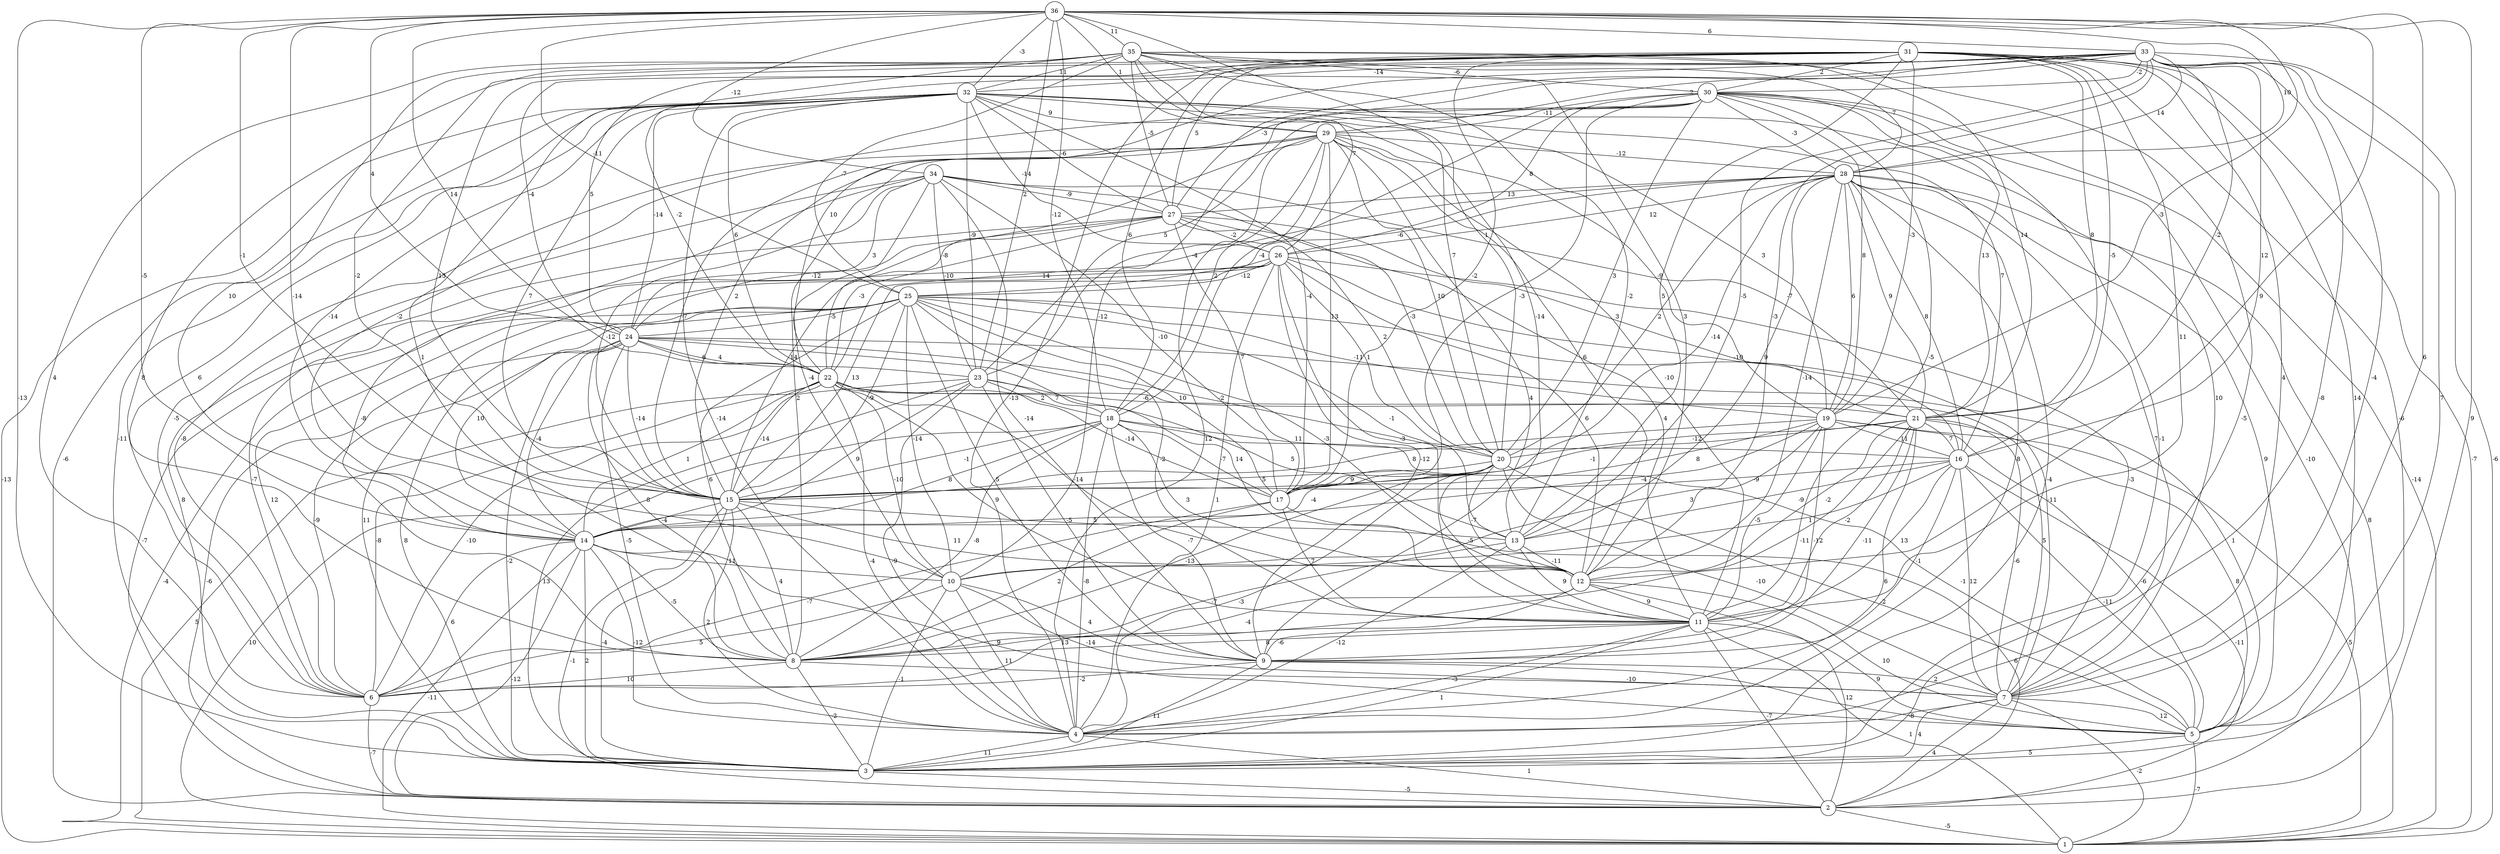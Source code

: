 graph { 
	 fontname="Helvetica,Arial,sans-serif" 
	 node [shape = circle]; 
	 36 -- 2 [label = "9"];
	 36 -- 3 [label = "-13"];
	 36 -- 7 [label = "6"];
	 36 -- 10 [label = "-14"];
	 36 -- 12 [label = "9"];
	 36 -- 14 [label = "-5"];
	 36 -- 15 [label = "-1"];
	 36 -- 18 [label = "-12"];
	 36 -- 19 [label = "-3"];
	 36 -- 20 [label = "1"];
	 36 -- 22 [label = "14"];
	 36 -- 23 [label = "2"];
	 36 -- 24 [label = "4"];
	 36 -- 25 [label = "-11"];
	 36 -- 28 [label = "10"];
	 36 -- 29 [label = "1"];
	 36 -- 32 [label = "-3"];
	 36 -- 33 [label = "6"];
	 36 -- 34 [label = "-12"];
	 36 -- 35 [label = "11"];
	 35 -- 3 [label = "-5"];
	 35 -- 6 [label = "4"];
	 35 -- 12 [label = "3"];
	 35 -- 13 [label = "-2"];
	 35 -- 14 [label = "10"];
	 35 -- 15 [label = "-2"];
	 35 -- 20 [label = "7"];
	 35 -- 21 [label = "14"];
	 35 -- 22 [label = "-2"];
	 35 -- 25 [label = "-7"];
	 35 -- 26 [label = "7"];
	 35 -- 27 [label = "-5"];
	 35 -- 28 [label = "-7"];
	 35 -- 30 [label = "-6"];
	 35 -- 32 [label = "11"];
	 34 -- 6 [label = "-8"];
	 34 -- 8 [label = "-8"];
	 34 -- 9 [label = "-14"];
	 34 -- 10 [label = "-4"];
	 34 -- 15 [label = "-12"];
	 34 -- 17 [label = "-10"];
	 34 -- 20 [label = "-3"];
	 34 -- 21 [label = "-7"];
	 34 -- 23 [label = "-10"];
	 34 -- 24 [label = "3"];
	 34 -- 27 [label = "-9"];
	 33 -- 1 [label = "-6"];
	 33 -- 4 [label = "-8"];
	 33 -- 5 [label = "7"];
	 33 -- 7 [label = "-4"];
	 33 -- 8 [label = "1"];
	 33 -- 10 [label = "-12"];
	 33 -- 12 [label = "-3"];
	 33 -- 13 [label = "-5"];
	 33 -- 16 [label = "12"];
	 33 -- 21 [label = "-2"];
	 33 -- 22 [label = "10"];
	 33 -- 24 [label = "5"];
	 33 -- 27 [label = "-3"];
	 33 -- 28 [label = "14"];
	 33 -- 29 [label = "2"];
	 33 -- 30 [label = "-2"];
	 33 -- 32 [label = "-14"];
	 32 -- 1 [label = "-13"];
	 32 -- 2 [label = "-6"];
	 32 -- 3 [label = "-11"];
	 32 -- 4 [label = "-14"];
	 32 -- 7 [label = "10"];
	 32 -- 8 [label = "6"];
	 32 -- 13 [label = "-14"];
	 32 -- 14 [label = "-14"];
	 32 -- 15 [label = "7"];
	 32 -- 16 [label = "7"];
	 32 -- 17 [label = "-4"];
	 32 -- 19 [label = "3"];
	 32 -- 22 [label = "6"];
	 32 -- 23 [label = "-9"];
	 32 -- 24 [label = "-14"];
	 32 -- 26 [label = "-14"];
	 32 -- 27 [label = "-6"];
	 32 -- 29 [label = "9"];
	 31 -- 1 [label = "-7"];
	 31 -- 3 [label = "-6"];
	 31 -- 4 [label = "-13"];
	 31 -- 5 [label = "14"];
	 31 -- 6 [label = "8"];
	 31 -- 7 [label = "4"];
	 31 -- 11 [label = "11"];
	 31 -- 13 [label = "5"];
	 31 -- 15 [label = "13"];
	 31 -- 16 [label = "-5"];
	 31 -- 17 [label = "-2"];
	 31 -- 18 [label = "6"];
	 31 -- 19 [label = "-3"];
	 31 -- 21 [label = "8"];
	 31 -- 24 [label = "-4"];
	 31 -- 27 [label = "5"];
	 31 -- 30 [label = "2"];
	 30 -- 1 [label = "-14"];
	 30 -- 2 [label = "-10"];
	 30 -- 3 [label = "-1"];
	 30 -- 11 [label = "-5"];
	 30 -- 14 [label = "-2"];
	 30 -- 15 [label = "2"];
	 30 -- 17 [label = "-3"];
	 30 -- 18 [label = "-4"];
	 30 -- 19 [label = "8"];
	 30 -- 20 [label = "3"];
	 30 -- 21 [label = "13"];
	 30 -- 23 [label = "5"];
	 30 -- 26 [label = "8"];
	 30 -- 28 [label = "-3"];
	 30 -- 29 [label = "-11"];
	 29 -- 4 [label = "12"];
	 29 -- 6 [label = "-5"];
	 29 -- 8 [label = "2"];
	 29 -- 9 [label = "4"];
	 29 -- 11 [label = "-10"];
	 29 -- 12 [label = "6"];
	 29 -- 15 [label = "-7"];
	 29 -- 17 [label = "13"];
	 29 -- 18 [label = "2"];
	 29 -- 19 [label = "-9"];
	 29 -- 20 [label = "10"];
	 29 -- 22 [label = "-8"];
	 29 -- 23 [label = "-4"];
	 29 -- 28 [label = "-12"];
	 28 -- 1 [label = "8"];
	 28 -- 3 [label = "-4"];
	 28 -- 4 [label = "8"];
	 28 -- 5 [label = "9"];
	 28 -- 7 [label = "7"];
	 28 -- 12 [label = "-14"];
	 28 -- 13 [label = "9"];
	 28 -- 16 [label = "8"];
	 28 -- 17 [label = "-14"];
	 28 -- 19 [label = "6"];
	 28 -- 20 [label = "2"];
	 28 -- 21 [label = "9"];
	 28 -- 22 [label = "-14"];
	 28 -- 25 [label = "-6"];
	 28 -- 26 [label = "12"];
	 28 -- 27 [label = "13"];
	 27 -- 3 [label = "8"];
	 27 -- 11 [label = "4"];
	 27 -- 15 [label = "14"];
	 27 -- 17 [label = "7"];
	 27 -- 20 [label = "2"];
	 27 -- 21 [label = "3"];
	 27 -- 22 [label = "-3"];
	 27 -- 24 [label = "-12"];
	 27 -- 26 [label = "-2"];
	 26 -- 2 [label = "-7"];
	 26 -- 3 [label = "11"];
	 26 -- 4 [label = "1"];
	 26 -- 6 [label = "-7"];
	 26 -- 7 [label = "-3"];
	 26 -- 9 [label = "-12"];
	 26 -- 11 [label = "-3"];
	 26 -- 12 [label = "6"];
	 26 -- 15 [label = "13"];
	 26 -- 16 [label = "-10"];
	 26 -- 20 [label = "1"];
	 26 -- 25 [label = "-12"];
	 25 -- 1 [label = "-4"];
	 25 -- 3 [label = "8"];
	 25 -- 6 [label = "12"];
	 25 -- 7 [label = "-11"];
	 25 -- 8 [label = "6"];
	 25 -- 9 [label = "5"];
	 25 -- 10 [label = "-14"];
	 25 -- 11 [label = "-2"];
	 25 -- 12 [label = "-3"];
	 25 -- 13 [label = "-1"];
	 25 -- 14 [label = "10"];
	 25 -- 15 [label = "-9"];
	 25 -- 17 [label = "10"];
	 25 -- 19 [label = "-11"];
	 25 -- 24 [label = "-5"];
	 24 -- 2 [label = "-6"];
	 24 -- 3 [label = "-2"];
	 24 -- 4 [label = "-5"];
	 24 -- 5 [label = "1"];
	 24 -- 6 [label = "-9"];
	 24 -- 8 [label = "8"];
	 24 -- 12 [label = "14"];
	 24 -- 14 [label = "-4"];
	 24 -- 15 [label = "-14"];
	 24 -- 20 [label = "-2"];
	 24 -- 22 [label = "6"];
	 24 -- 23 [label = "4"];
	 23 -- 3 [label = "13"];
	 23 -- 4 [label = "-9"];
	 23 -- 6 [label = "-10"];
	 23 -- 9 [label = "-5"];
	 23 -- 13 [label = "5"];
	 23 -- 14 [label = "9"];
	 23 -- 17 [label = "-14"];
	 23 -- 18 [label = "7"];
	 22 -- 1 [label = "5"];
	 22 -- 4 [label = "-4"];
	 22 -- 6 [label = "-8"];
	 22 -- 7 [label = "5"];
	 22 -- 10 [label = "-10"];
	 22 -- 11 [label = "9"];
	 22 -- 12 [label = "-14"];
	 22 -- 14 [label = "1"];
	 22 -- 15 [label = "-14"];
	 22 -- 18 [label = "2"];
	 22 -- 21 [label = "-6"];
	 21 -- 4 [label = "6"];
	 21 -- 5 [label = "8"];
	 21 -- 7 [label = "-6"];
	 21 -- 8 [label = "-11"];
	 21 -- 9 [label = "-11"];
	 21 -- 11 [label = "-2"];
	 21 -- 12 [label = "-2"];
	 21 -- 15 [label = "-1"];
	 21 -- 16 [label = "7"];
	 21 -- 20 [label = "-12"];
	 20 -- 4 [label = "-3"];
	 20 -- 5 [label = "-2"];
	 20 -- 7 [label = "-10"];
	 20 -- 8 [label = "-13"];
	 20 -- 11 [label = "-5"];
	 20 -- 12 [label = "-7"];
	 20 -- 14 [label = "-4"];
	 20 -- 15 [label = "5"];
	 20 -- 17 [label = "9"];
	 19 -- 1 [label = "5"];
	 19 -- 5 [label = "-6"];
	 19 -- 9 [label = "-12"];
	 19 -- 10 [label = "3"];
	 19 -- 11 [label = "-5"];
	 19 -- 14 [label = "-4"];
	 19 -- 15 [label = "8"];
	 19 -- 16 [label = "11"];
	 19 -- 17 [label = "8"];
	 18 -- 1 [label = "10"];
	 18 -- 4 [label = "-8"];
	 18 -- 5 [label = "-1"];
	 18 -- 8 [label = "-8"];
	 18 -- 9 [label = "-7"];
	 18 -- 12 [label = "3"];
	 18 -- 14 [label = "8"];
	 18 -- 15 [label = "-1"];
	 18 -- 16 [label = "11"];
	 18 -- 17 [label = "-7"];
	 17 -- 2 [label = "6"];
	 17 -- 6 [label = "-7"];
	 17 -- 8 [label = "2"];
	 17 -- 11 [label = "7"];
	 16 -- 2 [label = "-11"];
	 16 -- 5 [label = "-11"];
	 16 -- 7 [label = "12"];
	 16 -- 9 [label = "-1"];
	 16 -- 10 [label = "1"];
	 16 -- 11 [label = "13"];
	 16 -- 13 [label = "-9"];
	 16 -- 15 [label = "-9"];
	 15 -- 2 [label = "-1"];
	 15 -- 3 [label = "-4"];
	 15 -- 4 [label = "2"];
	 15 -- 8 [label = "4"];
	 15 -- 12 [label = "11"];
	 15 -- 13 [label = "5"];
	 15 -- 14 [label = "-4"];
	 14 -- 1 [label = "-11"];
	 14 -- 2 [label = "-12"];
	 14 -- 3 [label = "2"];
	 14 -- 4 [label = "-12"];
	 14 -- 5 [label = "9"];
	 14 -- 6 [label = "6"];
	 14 -- 8 [label = "-5"];
	 14 -- 10 [label = "11"];
	 13 -- 4 [label = "-12"];
	 13 -- 8 [label = "-7"];
	 13 -- 11 [label = "9"];
	 13 -- 12 [label = "-11"];
	 12 -- 2 [label = "1"];
	 12 -- 5 [label = "10"];
	 12 -- 6 [label = "13"];
	 12 -- 8 [label = "-4"];
	 12 -- 11 [label = "9"];
	 11 -- 1 [label = "1"];
	 11 -- 2 [label = "-7"];
	 11 -- 3 [label = "1"];
	 11 -- 4 [label = "-3"];
	 11 -- 5 [label = "9"];
	 11 -- 8 [label = "8"];
	 11 -- 9 [label = "-6"];
	 10 -- 3 [label = "-1"];
	 10 -- 4 [label = "11"];
	 10 -- 6 [label = "5"];
	 10 -- 7 [label = "-14"];
	 10 -- 9 [label = "4"];
	 9 -- 3 [label = "11"];
	 9 -- 5 [label = "2"];
	 9 -- 6 [label = "-2"];
	 9 -- 7 [label = "2"];
	 8 -- 3 [label = "-2"];
	 8 -- 6 [label = "10"];
	 8 -- 7 [label = "-10"];
	 7 -- 1 [label = "-2"];
	 7 -- 2 [label = "4"];
	 7 -- 3 [label = "4"];
	 7 -- 4 [label = "-8"];
	 7 -- 5 [label = "12"];
	 6 -- 2 [label = "-7"];
	 5 -- 1 [label = "-7"];
	 5 -- 3 [label = "5"];
	 4 -- 2 [label = "1"];
	 4 -- 3 [label = "11"];
	 3 -- 2 [label = "-5"];
	 2 -- 1 [label = "-5"];
	 1;
	 2;
	 3;
	 4;
	 5;
	 6;
	 7;
	 8;
	 9;
	 10;
	 11;
	 12;
	 13;
	 14;
	 15;
	 16;
	 17;
	 18;
	 19;
	 20;
	 21;
	 22;
	 23;
	 24;
	 25;
	 26;
	 27;
	 28;
	 29;
	 30;
	 31;
	 32;
	 33;
	 34;
	 35;
	 36;
}
